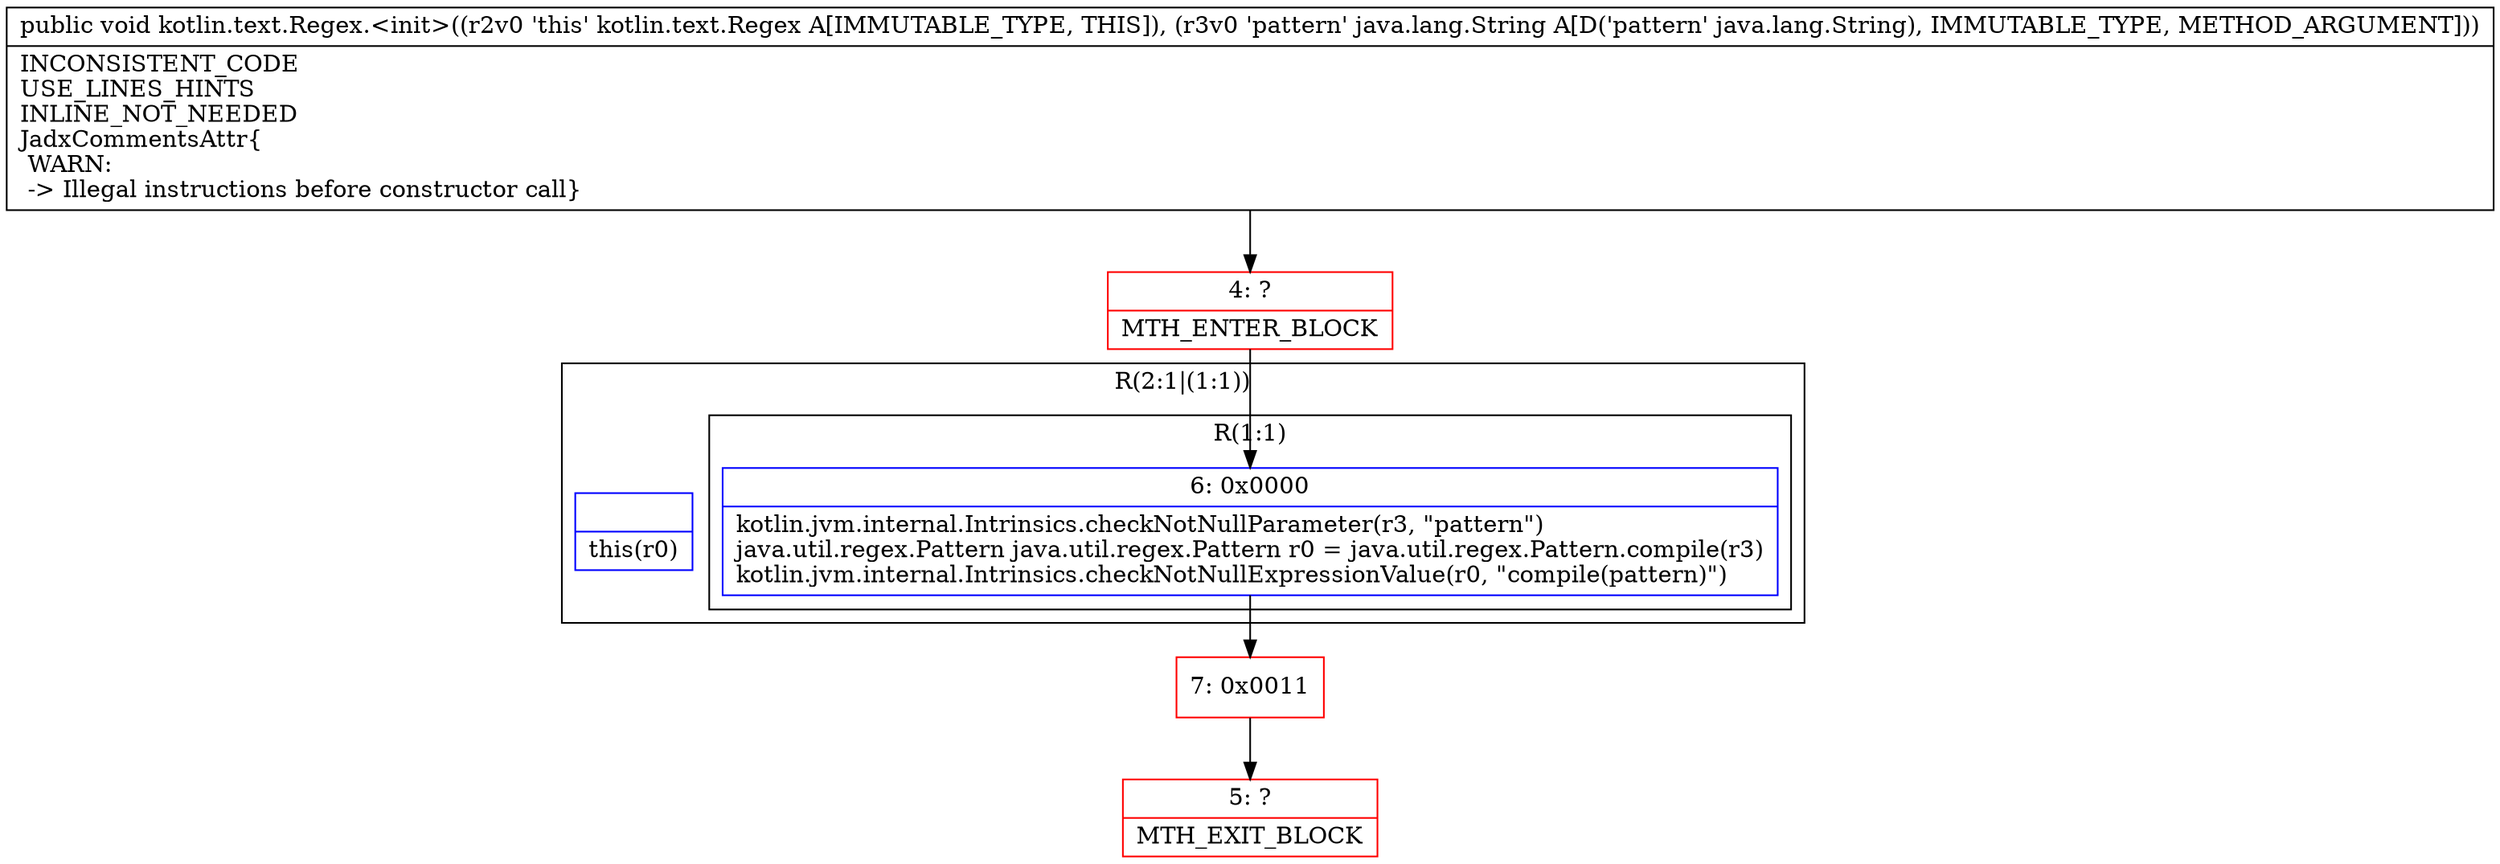 digraph "CFG forkotlin.text.Regex.\<init\>(Ljava\/lang\/String;)V" {
subgraph cluster_Region_1901026179 {
label = "R(2:1|(1:1))";
node [shape=record,color=blue];
Node_InsnContainer_1826511506 [shape=record,label="{|this(r0)\l}"];
subgraph cluster_Region_909243333 {
label = "R(1:1)";
node [shape=record,color=blue];
Node_6 [shape=record,label="{6\:\ 0x0000|kotlin.jvm.internal.Intrinsics.checkNotNullParameter(r3, \"pattern\")\ljava.util.regex.Pattern java.util.regex.Pattern r0 = java.util.regex.Pattern.compile(r3)\lkotlin.jvm.internal.Intrinsics.checkNotNullExpressionValue(r0, \"compile(pattern)\")\l}"];
}
}
Node_4 [shape=record,color=red,label="{4\:\ ?|MTH_ENTER_BLOCK\l}"];
Node_7 [shape=record,color=red,label="{7\:\ 0x0011}"];
Node_5 [shape=record,color=red,label="{5\:\ ?|MTH_EXIT_BLOCK\l}"];
MethodNode[shape=record,label="{public void kotlin.text.Regex.\<init\>((r2v0 'this' kotlin.text.Regex A[IMMUTABLE_TYPE, THIS]), (r3v0 'pattern' java.lang.String A[D('pattern' java.lang.String), IMMUTABLE_TYPE, METHOD_ARGUMENT]))  | INCONSISTENT_CODE\lUSE_LINES_HINTS\lINLINE_NOT_NEEDED\lJadxCommentsAttr\{\l WARN: \l \-\> Illegal instructions before constructor call\}\l}"];
MethodNode -> Node_4;Node_6 -> Node_7;
Node_4 -> Node_6;
Node_7 -> Node_5;
}

